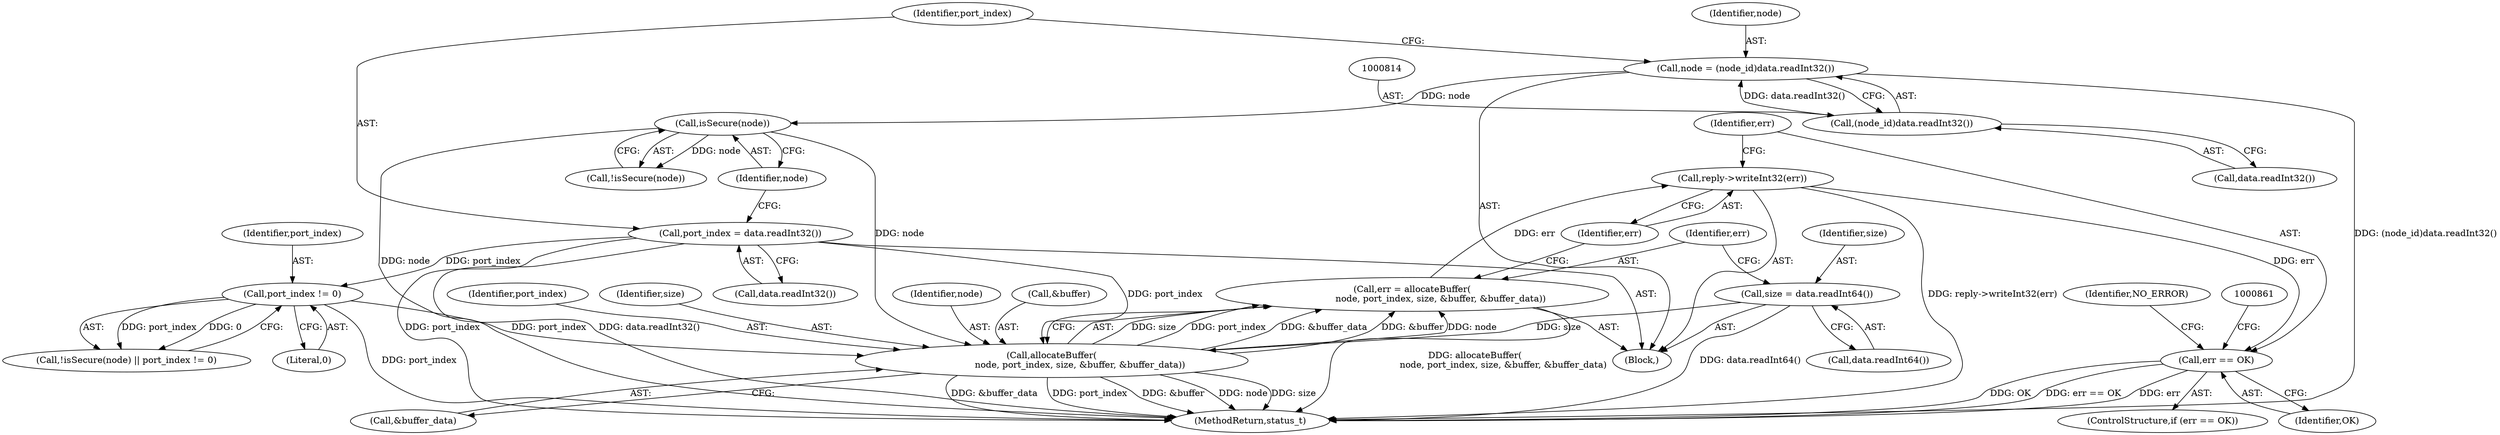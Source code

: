 digraph "0_Android_25be9ac20db51044e1b09ca67906355e4f328d48_0@API" {
"1000852" [label="(Call,reply->writeInt32(err))"];
"1000842" [label="(Call,err = allocateBuffer(\n                    node, port_index, size, &buffer, &buffer_data))"];
"1000844" [label="(Call,allocateBuffer(\n                    node, port_index, size, &buffer, &buffer_data))"];
"1000823" [label="(Call,isSecure(node))"];
"1000811" [label="(Call,node = (node_id)data.readInt32())"];
"1000813" [label="(Call,(node_id)data.readInt32())"];
"1000817" [label="(Call,port_index = data.readInt32())"];
"1000825" [label="(Call,port_index != 0)"];
"1000836" [label="(Call,size = data.readInt64())"];
"1000855" [label="(Call,err == OK)"];
"1000854" [label="(ControlStructure,if (err == OK))"];
"1000857" [label="(Identifier,OK)"];
"1000811" [label="(Call,node = (node_id)data.readInt32())"];
"1000842" [label="(Call,err = allocateBuffer(\n                    node, port_index, size, &buffer, &buffer_data))"];
"1000855" [label="(Call,err == OK)"];
"1000815" [label="(Call,data.readInt32())"];
"1000852" [label="(Call,reply->writeInt32(err))"];
"1000826" [label="(Identifier,port_index)"];
"1000817" [label="(Call,port_index = data.readInt32())"];
"1000821" [label="(Call,!isSecure(node) || port_index != 0)"];
"1000837" [label="(Identifier,size)"];
"1000825" [label="(Call,port_index != 0)"];
"1000846" [label="(Identifier,port_index)"];
"1000818" [label="(Identifier,port_index)"];
"1000813" [label="(Call,(node_id)data.readInt32())"];
"1000827" [label="(Literal,0)"];
"1000819" [label="(Call,data.readInt32())"];
"1000836" [label="(Call,size = data.readInt64())"];
"1000838" [label="(Call,data.readInt64())"];
"1000847" [label="(Identifier,size)"];
"1000823" [label="(Call,isSecure(node))"];
"1000856" [label="(Identifier,err)"];
"1000812" [label="(Identifier,node)"];
"1000845" [label="(Identifier,node)"];
"1000868" [label="(Identifier,NO_ERROR)"];
"1000848" [label="(Call,&buffer)"];
"1000805" [label="(Block,)"];
"1000850" [label="(Call,&buffer_data)"];
"1000824" [label="(Identifier,node)"];
"1001056" [label="(MethodReturn,status_t)"];
"1000843" [label="(Identifier,err)"];
"1000853" [label="(Identifier,err)"];
"1000822" [label="(Call,!isSecure(node))"];
"1000844" [label="(Call,allocateBuffer(\n                    node, port_index, size, &buffer, &buffer_data))"];
"1000852" -> "1000805"  [label="AST: "];
"1000852" -> "1000853"  [label="CFG: "];
"1000853" -> "1000852"  [label="AST: "];
"1000856" -> "1000852"  [label="CFG: "];
"1000852" -> "1001056"  [label="DDG: reply->writeInt32(err)"];
"1000842" -> "1000852"  [label="DDG: err"];
"1000852" -> "1000855"  [label="DDG: err"];
"1000842" -> "1000805"  [label="AST: "];
"1000842" -> "1000844"  [label="CFG: "];
"1000843" -> "1000842"  [label="AST: "];
"1000844" -> "1000842"  [label="AST: "];
"1000853" -> "1000842"  [label="CFG: "];
"1000842" -> "1001056"  [label="DDG: allocateBuffer(\n                    node, port_index, size, &buffer, &buffer_data)"];
"1000844" -> "1000842"  [label="DDG: size"];
"1000844" -> "1000842"  [label="DDG: port_index"];
"1000844" -> "1000842"  [label="DDG: &buffer_data"];
"1000844" -> "1000842"  [label="DDG: &buffer"];
"1000844" -> "1000842"  [label="DDG: node"];
"1000844" -> "1000850"  [label="CFG: "];
"1000845" -> "1000844"  [label="AST: "];
"1000846" -> "1000844"  [label="AST: "];
"1000847" -> "1000844"  [label="AST: "];
"1000848" -> "1000844"  [label="AST: "];
"1000850" -> "1000844"  [label="AST: "];
"1000844" -> "1001056"  [label="DDG: &buffer_data"];
"1000844" -> "1001056"  [label="DDG: port_index"];
"1000844" -> "1001056"  [label="DDG: &buffer"];
"1000844" -> "1001056"  [label="DDG: node"];
"1000844" -> "1001056"  [label="DDG: size"];
"1000823" -> "1000844"  [label="DDG: node"];
"1000817" -> "1000844"  [label="DDG: port_index"];
"1000825" -> "1000844"  [label="DDG: port_index"];
"1000836" -> "1000844"  [label="DDG: size"];
"1000823" -> "1000822"  [label="AST: "];
"1000823" -> "1000824"  [label="CFG: "];
"1000824" -> "1000823"  [label="AST: "];
"1000822" -> "1000823"  [label="CFG: "];
"1000823" -> "1001056"  [label="DDG: node"];
"1000823" -> "1000822"  [label="DDG: node"];
"1000811" -> "1000823"  [label="DDG: node"];
"1000811" -> "1000805"  [label="AST: "];
"1000811" -> "1000813"  [label="CFG: "];
"1000812" -> "1000811"  [label="AST: "];
"1000813" -> "1000811"  [label="AST: "];
"1000818" -> "1000811"  [label="CFG: "];
"1000811" -> "1001056"  [label="DDG: (node_id)data.readInt32()"];
"1000813" -> "1000811"  [label="DDG: data.readInt32()"];
"1000813" -> "1000815"  [label="CFG: "];
"1000814" -> "1000813"  [label="AST: "];
"1000815" -> "1000813"  [label="AST: "];
"1000817" -> "1000805"  [label="AST: "];
"1000817" -> "1000819"  [label="CFG: "];
"1000818" -> "1000817"  [label="AST: "];
"1000819" -> "1000817"  [label="AST: "];
"1000824" -> "1000817"  [label="CFG: "];
"1000817" -> "1001056"  [label="DDG: port_index"];
"1000817" -> "1001056"  [label="DDG: data.readInt32()"];
"1000817" -> "1000825"  [label="DDG: port_index"];
"1000825" -> "1000821"  [label="AST: "];
"1000825" -> "1000827"  [label="CFG: "];
"1000826" -> "1000825"  [label="AST: "];
"1000827" -> "1000825"  [label="AST: "];
"1000821" -> "1000825"  [label="CFG: "];
"1000825" -> "1001056"  [label="DDG: port_index"];
"1000825" -> "1000821"  [label="DDG: port_index"];
"1000825" -> "1000821"  [label="DDG: 0"];
"1000836" -> "1000805"  [label="AST: "];
"1000836" -> "1000838"  [label="CFG: "];
"1000837" -> "1000836"  [label="AST: "];
"1000838" -> "1000836"  [label="AST: "];
"1000843" -> "1000836"  [label="CFG: "];
"1000836" -> "1001056"  [label="DDG: data.readInt64()"];
"1000855" -> "1000854"  [label="AST: "];
"1000855" -> "1000857"  [label="CFG: "];
"1000856" -> "1000855"  [label="AST: "];
"1000857" -> "1000855"  [label="AST: "];
"1000861" -> "1000855"  [label="CFG: "];
"1000868" -> "1000855"  [label="CFG: "];
"1000855" -> "1001056"  [label="DDG: OK"];
"1000855" -> "1001056"  [label="DDG: err == OK"];
"1000855" -> "1001056"  [label="DDG: err"];
}
